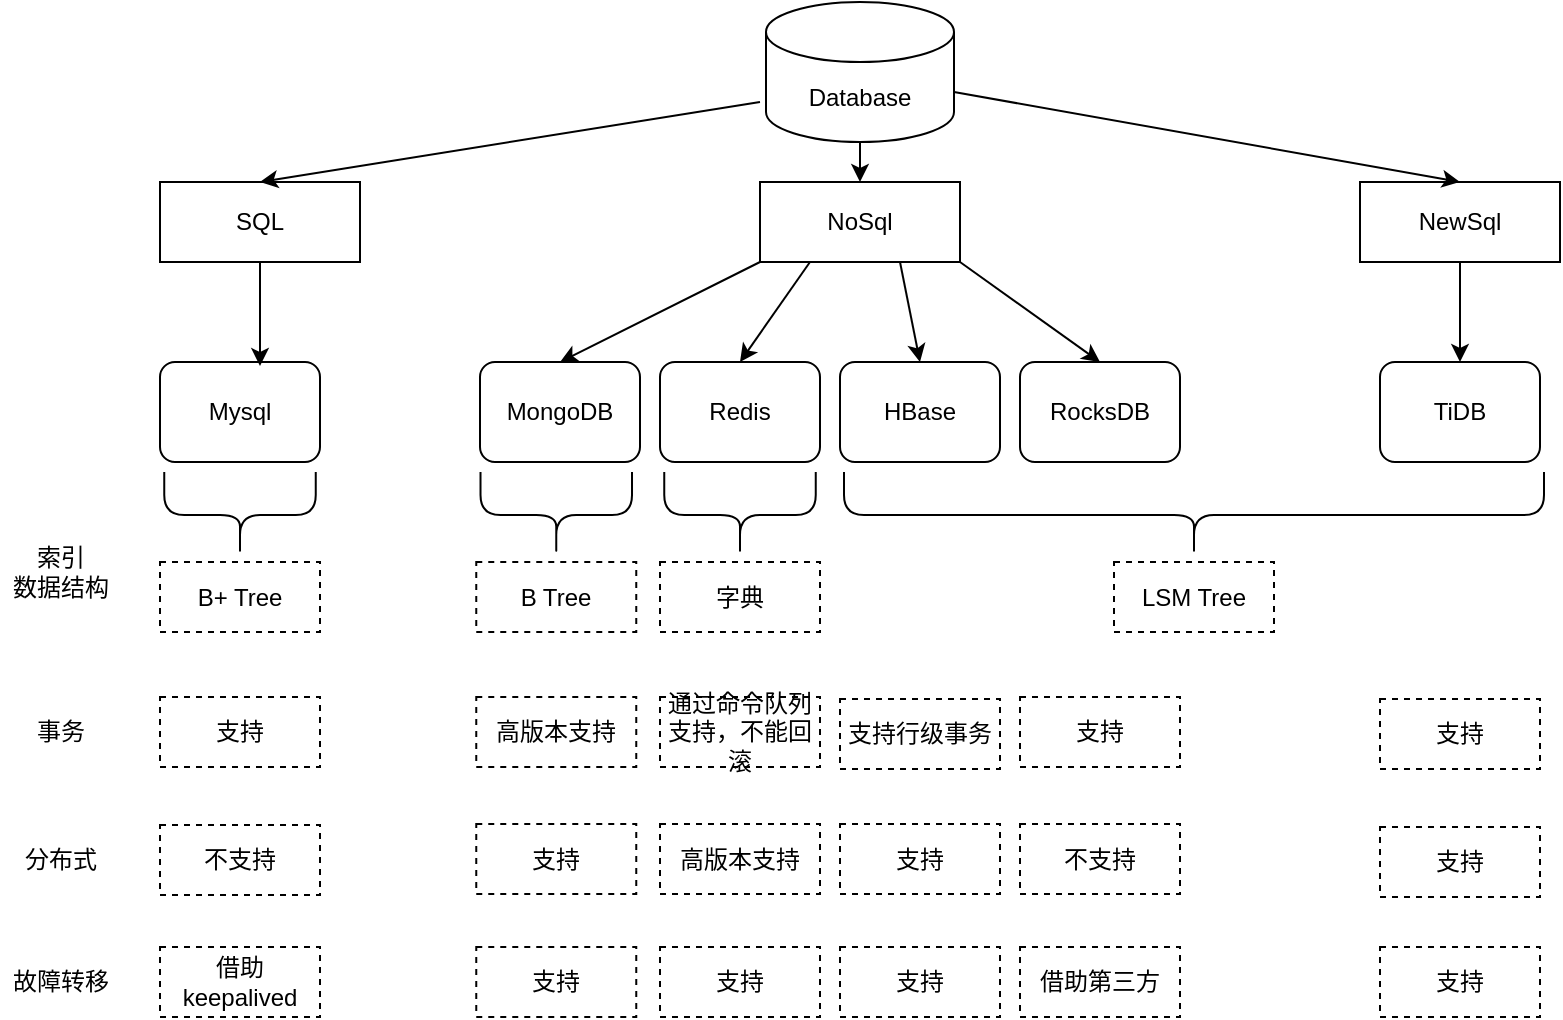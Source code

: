 <mxfile version="15.2.9" type="github">
  <diagram id="DRu2gxSG5SPX4MMIGEa3" name="Page-1">
    <mxGraphModel dx="868" dy="450" grid="1" gridSize="10" guides="1" tooltips="1" connect="1" arrows="1" fold="1" page="1" pageScale="1" pageWidth="827" pageHeight="1169" math="0" shadow="0">
      <root>
        <mxCell id="0" />
        <mxCell id="1" parent="0" />
        <mxCell id="0nGu9uPeD8ZVMmO9TPRt-2" value="Database" style="shape=cylinder3;whiteSpace=wrap;html=1;boundedLbl=1;backgroundOutline=1;size=15;" parent="1" vertex="1">
          <mxGeometry x="403" y="30" width="94" height="70" as="geometry" />
        </mxCell>
        <mxCell id="0nGu9uPeD8ZVMmO9TPRt-3" value="SQL" style="rounded=0;whiteSpace=wrap;html=1;" parent="1" vertex="1">
          <mxGeometry x="100" y="120" width="100" height="40" as="geometry" />
        </mxCell>
        <mxCell id="0nGu9uPeD8ZVMmO9TPRt-4" value="NoSql" style="rounded=0;whiteSpace=wrap;html=1;" parent="1" vertex="1">
          <mxGeometry x="400" y="120" width="100" height="40" as="geometry" />
        </mxCell>
        <mxCell id="0nGu9uPeD8ZVMmO9TPRt-5" value="NewSql" style="rounded=0;whiteSpace=wrap;html=1;" parent="1" vertex="1">
          <mxGeometry x="700" y="120" width="100" height="40" as="geometry" />
        </mxCell>
        <mxCell id="0nGu9uPeD8ZVMmO9TPRt-6" value="Mysql" style="rounded=1;whiteSpace=wrap;html=1;" parent="1" vertex="1">
          <mxGeometry x="100" y="210" width="80" height="50" as="geometry" />
        </mxCell>
        <mxCell id="0nGu9uPeD8ZVMmO9TPRt-7" value="MongoDB" style="rounded=1;whiteSpace=wrap;html=1;" parent="1" vertex="1">
          <mxGeometry x="260" y="210" width="80" height="50" as="geometry" />
        </mxCell>
        <mxCell id="0nGu9uPeD8ZVMmO9TPRt-8" value="TiDB" style="rounded=1;whiteSpace=wrap;html=1;" parent="1" vertex="1">
          <mxGeometry x="710" y="210" width="80" height="50" as="geometry" />
        </mxCell>
        <mxCell id="0nGu9uPeD8ZVMmO9TPRt-9" value="Redis" style="rounded=1;whiteSpace=wrap;html=1;" parent="1" vertex="1">
          <mxGeometry x="350" y="210" width="80" height="50" as="geometry" />
        </mxCell>
        <mxCell id="0nGu9uPeD8ZVMmO9TPRt-10" value="HBase" style="rounded=1;whiteSpace=wrap;html=1;" parent="1" vertex="1">
          <mxGeometry x="440" y="210" width="80" height="50" as="geometry" />
        </mxCell>
        <mxCell id="0nGu9uPeD8ZVMmO9TPRt-11" value="RocksDB" style="rounded=1;whiteSpace=wrap;html=1;" parent="1" vertex="1">
          <mxGeometry x="530" y="210" width="80" height="50" as="geometry" />
        </mxCell>
        <mxCell id="0nGu9uPeD8ZVMmO9TPRt-12" value="" style="endArrow=classic;html=1;entryX=0.5;entryY=0;entryDx=0;entryDy=0;" parent="1" target="0nGu9uPeD8ZVMmO9TPRt-3" edge="1">
          <mxGeometry width="50" height="50" relative="1" as="geometry">
            <mxPoint x="400" y="80" as="sourcePoint" />
            <mxPoint x="160" y="130" as="targetPoint" />
          </mxGeometry>
        </mxCell>
        <mxCell id="0nGu9uPeD8ZVMmO9TPRt-15" value="" style="endArrow=classic;html=1;exitX=0.5;exitY=1;exitDx=0;exitDy=0;exitPerimeter=0;" parent="1" source="0nGu9uPeD8ZVMmO9TPRt-2" target="0nGu9uPeD8ZVMmO9TPRt-4" edge="1">
          <mxGeometry width="50" height="50" relative="1" as="geometry">
            <mxPoint x="390" y="258" as="sourcePoint" />
            <mxPoint x="520" y="170" as="targetPoint" />
          </mxGeometry>
        </mxCell>
        <mxCell id="0nGu9uPeD8ZVMmO9TPRt-16" value="" style="endArrow=classic;html=1;entryX=0.5;entryY=0;entryDx=0;entryDy=0;exitX=1;exitY=0;exitDx=0;exitDy=45;exitPerimeter=0;" parent="1" source="0nGu9uPeD8ZVMmO9TPRt-2" target="0nGu9uPeD8ZVMmO9TPRt-5" edge="1">
          <mxGeometry width="50" height="50" relative="1" as="geometry">
            <mxPoint x="390" y="260" as="sourcePoint" />
            <mxPoint x="440" y="210" as="targetPoint" />
          </mxGeometry>
        </mxCell>
        <mxCell id="0nGu9uPeD8ZVMmO9TPRt-17" value="" style="endArrow=classic;html=1;exitX=0.5;exitY=1;exitDx=0;exitDy=0;entryX=0.625;entryY=0.04;entryDx=0;entryDy=0;entryPerimeter=0;" parent="1" source="0nGu9uPeD8ZVMmO9TPRt-3" target="0nGu9uPeD8ZVMmO9TPRt-6" edge="1">
          <mxGeometry width="50" height="50" relative="1" as="geometry">
            <mxPoint x="390" y="260" as="sourcePoint" />
            <mxPoint x="440" y="210" as="targetPoint" />
          </mxGeometry>
        </mxCell>
        <mxCell id="0nGu9uPeD8ZVMmO9TPRt-18" value="" style="endArrow=classic;html=1;entryX=0.5;entryY=0;entryDx=0;entryDy=0;exitX=0.5;exitY=1;exitDx=0;exitDy=0;" parent="1" source="0nGu9uPeD8ZVMmO9TPRt-5" target="0nGu9uPeD8ZVMmO9TPRt-8" edge="1">
          <mxGeometry width="50" height="50" relative="1" as="geometry">
            <mxPoint x="390" y="260" as="sourcePoint" />
            <mxPoint x="440" y="210" as="targetPoint" />
          </mxGeometry>
        </mxCell>
        <mxCell id="0nGu9uPeD8ZVMmO9TPRt-19" value="" style="endArrow=classic;html=1;exitX=0;exitY=1;exitDx=0;exitDy=0;" parent="1" source="0nGu9uPeD8ZVMmO9TPRt-4" edge="1">
          <mxGeometry width="50" height="50" relative="1" as="geometry">
            <mxPoint x="390" y="260" as="sourcePoint" />
            <mxPoint x="300" y="210" as="targetPoint" />
          </mxGeometry>
        </mxCell>
        <mxCell id="0nGu9uPeD8ZVMmO9TPRt-20" value="" style="endArrow=classic;html=1;exitX=0.25;exitY=1;exitDx=0;exitDy=0;entryX=0.5;entryY=0;entryDx=0;entryDy=0;" parent="1" source="0nGu9uPeD8ZVMmO9TPRt-4" target="0nGu9uPeD8ZVMmO9TPRt-9" edge="1">
          <mxGeometry width="50" height="50" relative="1" as="geometry">
            <mxPoint x="390" y="260" as="sourcePoint" />
            <mxPoint x="440" y="210" as="targetPoint" />
          </mxGeometry>
        </mxCell>
        <mxCell id="0nGu9uPeD8ZVMmO9TPRt-21" value="" style="endArrow=classic;html=1;entryX=0.5;entryY=0;entryDx=0;entryDy=0;" parent="1" target="0nGu9uPeD8ZVMmO9TPRt-10" edge="1">
          <mxGeometry width="50" height="50" relative="1" as="geometry">
            <mxPoint x="470" y="160" as="sourcePoint" />
            <mxPoint x="440" y="210" as="targetPoint" />
          </mxGeometry>
        </mxCell>
        <mxCell id="0nGu9uPeD8ZVMmO9TPRt-22" value="" style="endArrow=classic;html=1;entryX=0.5;entryY=0;entryDx=0;entryDy=0;exitX=1;exitY=1;exitDx=0;exitDy=0;" parent="1" source="0nGu9uPeD8ZVMmO9TPRt-4" target="0nGu9uPeD8ZVMmO9TPRt-11" edge="1">
          <mxGeometry width="50" height="50" relative="1" as="geometry">
            <mxPoint x="390" y="260" as="sourcePoint" />
            <mxPoint x="440" y="210" as="targetPoint" />
          </mxGeometry>
        </mxCell>
        <mxCell id="p9qC6Sfa_oU3Ob1x9fZa-5" value="索引&lt;br&gt;数据结构" style="text;html=1;resizable=0;autosize=1;align=center;verticalAlign=middle;points=[];fillColor=none;strokeColor=none;rounded=0;" vertex="1" parent="1">
          <mxGeometry x="20" y="300" width="60" height="30" as="geometry" />
        </mxCell>
        <mxCell id="p9qC6Sfa_oU3Ob1x9fZa-11" value="" style="shape=curlyBracket;whiteSpace=wrap;html=1;rounded=1;flipH=1;rotation=90;" vertex="1" parent="1">
          <mxGeometry x="595.5" y="111.5" width="43" height="350" as="geometry" />
        </mxCell>
        <mxCell id="p9qC6Sfa_oU3Ob1x9fZa-13" value="LSM Tree" style="rounded=0;whiteSpace=wrap;html=1;dashed=1;" vertex="1" parent="1">
          <mxGeometry x="577" y="310" width="80" height="35" as="geometry" />
        </mxCell>
        <mxCell id="p9qC6Sfa_oU3Ob1x9fZa-14" value="" style="shape=curlyBracket;whiteSpace=wrap;html=1;rounded=1;flipH=1;rotation=90;" vertex="1" parent="1">
          <mxGeometry x="276.63" y="248.63" width="43" height="75.75" as="geometry" />
        </mxCell>
        <mxCell id="p9qC6Sfa_oU3Ob1x9fZa-15" value="" style="shape=curlyBracket;whiteSpace=wrap;html=1;rounded=1;flipH=1;rotation=90;" vertex="1" parent="1">
          <mxGeometry x="368.5" y="248.63" width="43" height="75.75" as="geometry" />
        </mxCell>
        <mxCell id="p9qC6Sfa_oU3Ob1x9fZa-16" value="" style="shape=curlyBracket;whiteSpace=wrap;html=1;rounded=1;flipH=1;rotation=90;" vertex="1" parent="1">
          <mxGeometry x="118.5" y="248.63" width="43" height="75.75" as="geometry" />
        </mxCell>
        <mxCell id="p9qC6Sfa_oU3Ob1x9fZa-17" value="B+ Tree" style="rounded=0;whiteSpace=wrap;html=1;dashed=1;" vertex="1" parent="1">
          <mxGeometry x="100" y="310" width="80" height="35" as="geometry" />
        </mxCell>
        <mxCell id="p9qC6Sfa_oU3Ob1x9fZa-18" value="B Tree" style="rounded=0;whiteSpace=wrap;html=1;dashed=1;" vertex="1" parent="1">
          <mxGeometry x="258.13" y="310" width="80" height="35" as="geometry" />
        </mxCell>
        <mxCell id="p9qC6Sfa_oU3Ob1x9fZa-19" value="字典" style="rounded=0;whiteSpace=wrap;html=1;dashed=1;" vertex="1" parent="1">
          <mxGeometry x="350" y="310" width="80" height="35" as="geometry" />
        </mxCell>
        <mxCell id="p9qC6Sfa_oU3Ob1x9fZa-20" value="事务" style="text;html=1;resizable=0;autosize=1;align=center;verticalAlign=middle;points=[];fillColor=none;strokeColor=none;rounded=0;" vertex="1" parent="1">
          <mxGeometry x="30" y="385" width="40" height="20" as="geometry" />
        </mxCell>
        <mxCell id="p9qC6Sfa_oU3Ob1x9fZa-21" value="分布式" style="text;html=1;resizable=0;autosize=1;align=center;verticalAlign=middle;points=[];fillColor=none;strokeColor=none;rounded=0;" vertex="1" parent="1">
          <mxGeometry x="25" y="448.5" width="50" height="20" as="geometry" />
        </mxCell>
        <mxCell id="p9qC6Sfa_oU3Ob1x9fZa-22" value="故障转移" style="text;html=1;resizable=0;autosize=1;align=center;verticalAlign=middle;points=[];fillColor=none;strokeColor=none;rounded=0;" vertex="1" parent="1">
          <mxGeometry x="20" y="510" width="60" height="20" as="geometry" />
        </mxCell>
        <mxCell id="p9qC6Sfa_oU3Ob1x9fZa-23" value="支持" style="rounded=0;whiteSpace=wrap;html=1;dashed=1;" vertex="1" parent="1">
          <mxGeometry x="100" y="377.5" width="80" height="35" as="geometry" />
        </mxCell>
        <mxCell id="p9qC6Sfa_oU3Ob1x9fZa-24" value="不支持" style="rounded=0;whiteSpace=wrap;html=1;dashed=1;" vertex="1" parent="1">
          <mxGeometry x="100" y="441.5" width="80" height="35" as="geometry" />
        </mxCell>
        <mxCell id="p9qC6Sfa_oU3Ob1x9fZa-25" value="通过命令队列支持，不能回滚" style="rounded=0;whiteSpace=wrap;html=1;dashed=1;" vertex="1" parent="1">
          <mxGeometry x="350" y="377.5" width="80" height="35" as="geometry" />
        </mxCell>
        <mxCell id="p9qC6Sfa_oU3Ob1x9fZa-26" value="支持" style="rounded=0;whiteSpace=wrap;html=1;dashed=1;" vertex="1" parent="1">
          <mxGeometry x="710" y="378.5" width="80" height="35" as="geometry" />
        </mxCell>
        <mxCell id="p9qC6Sfa_oU3Ob1x9fZa-27" value="支持" style="rounded=0;whiteSpace=wrap;html=1;dashed=1;" vertex="1" parent="1">
          <mxGeometry x="710" y="442.5" width="80" height="35" as="geometry" />
        </mxCell>
        <mxCell id="p9qC6Sfa_oU3Ob1x9fZa-28" value="支持行级事务" style="rounded=0;whiteSpace=wrap;html=1;dashed=1;" vertex="1" parent="1">
          <mxGeometry x="440" y="378.5" width="80" height="35" as="geometry" />
        </mxCell>
        <mxCell id="p9qC6Sfa_oU3Ob1x9fZa-29" value="高版本支持" style="rounded=0;whiteSpace=wrap;html=1;dashed=1;" vertex="1" parent="1">
          <mxGeometry x="258.13" y="377.5" width="80" height="35" as="geometry" />
        </mxCell>
        <mxCell id="p9qC6Sfa_oU3Ob1x9fZa-30" value="支持" style="rounded=0;whiteSpace=wrap;html=1;dashed=1;" vertex="1" parent="1">
          <mxGeometry x="530" y="377.5" width="80" height="35" as="geometry" />
        </mxCell>
        <mxCell id="p9qC6Sfa_oU3Ob1x9fZa-31" value="支持" style="rounded=0;whiteSpace=wrap;html=1;dashed=1;" vertex="1" parent="1">
          <mxGeometry x="258.13" y="441" width="80" height="35" as="geometry" />
        </mxCell>
        <mxCell id="p9qC6Sfa_oU3Ob1x9fZa-32" value="高版本支持" style="rounded=0;whiteSpace=wrap;html=1;dashed=1;" vertex="1" parent="1">
          <mxGeometry x="350" y="441" width="80" height="35" as="geometry" />
        </mxCell>
        <mxCell id="p9qC6Sfa_oU3Ob1x9fZa-33" value="支持" style="rounded=0;whiteSpace=wrap;html=1;dashed=1;" vertex="1" parent="1">
          <mxGeometry x="440" y="441" width="80" height="35" as="geometry" />
        </mxCell>
        <mxCell id="p9qC6Sfa_oU3Ob1x9fZa-34" value="不支持" style="rounded=0;whiteSpace=wrap;html=1;dashed=1;" vertex="1" parent="1">
          <mxGeometry x="530" y="441" width="80" height="35" as="geometry" />
        </mxCell>
        <mxCell id="p9qC6Sfa_oU3Ob1x9fZa-35" value="借助keepalived&lt;span style=&quot;color: rgba(0 , 0 , 0 , 0) ; font-family: monospace ; font-size: 0px&quot;&gt;%3CmxGraphModel%3E%3Croot%3E%3CmxCell%20id%3D%220%22%2F%3E%3CmxCell%20id%3D%221%22%20parent%3D%220%22%2F%3E%3CmxCell%20id%3D%222%22%20value%3D%22%E4%B8%8D%E6%94%AF%E6%8C%81%22%20style%3D%22rounded%3D0%3BwhiteSpace%3Dwrap%3Bhtml%3D1%3Bdashed%3D1%3B%22%20vertex%3D%221%22%20parent%3D%221%22%3E%3CmxGeometry%20x%3D%22100%22%20y%3D%22441.5%22%20width%3D%2280%22%20height%3D%2235%22%20as%3D%22geometry%22%2F%3E%3C%2FmxCell%3E%3C%2Froot%3E%3C%2FmxGraphModel%3E&lt;/span&gt;" style="rounded=0;whiteSpace=wrap;html=1;dashed=1;" vertex="1" parent="1">
          <mxGeometry x="100" y="502.5" width="80" height="35" as="geometry" />
        </mxCell>
        <mxCell id="p9qC6Sfa_oU3Ob1x9fZa-36" value="支持" style="rounded=0;whiteSpace=wrap;html=1;dashed=1;" vertex="1" parent="1">
          <mxGeometry x="350" y="502.5" width="80" height="35" as="geometry" />
        </mxCell>
        <mxCell id="p9qC6Sfa_oU3Ob1x9fZa-37" value="支持" style="rounded=0;whiteSpace=wrap;html=1;dashed=1;" vertex="1" parent="1">
          <mxGeometry x="258.13" y="502.5" width="80" height="35" as="geometry" />
        </mxCell>
        <mxCell id="p9qC6Sfa_oU3Ob1x9fZa-38" value="借助第三方&lt;span style=&quot;color: rgba(0 , 0 , 0 , 0) ; font-family: monospace ; font-size: 0px&quot;&gt;%3CmxGraphModel%3E%3Croot%3E%3CmxCell%20id%3D%220%22%2F%3E%3CmxCell%20id%3D%221%22%20parent%3D%220%22%2F%3E%3CmxCell%20id%3D%222%22%20value%3D%22%E4%B8%8D%E6%94%AF%E6%8C%81%22%20style%3D%22rounded%3D0%3BwhiteSpace%3Dwrap%3Bhtml%3D1%3Bdashed%3D1%3B%22%20vertex%3D%221%22%20parent%3D%221%22%3E%3CmxGeometry%20x%3D%22100%22%20y%3D%22441.5%22%20width%3D%2280%22%20height%3D%2235%22%20as%3D%22geometry%22%2F%3E%3C%2FmxCell%3E%3C%2Froot%3E%3C%2FmxGraphModel%3E&lt;/span&gt;" style="rounded=0;whiteSpace=wrap;html=1;dashed=1;" vertex="1" parent="1">
          <mxGeometry x="530" y="502.5" width="80" height="35" as="geometry" />
        </mxCell>
        <mxCell id="p9qC6Sfa_oU3Ob1x9fZa-39" value="支持" style="rounded=0;whiteSpace=wrap;html=1;dashed=1;" vertex="1" parent="1">
          <mxGeometry x="440" y="502.5" width="80" height="35" as="geometry" />
        </mxCell>
        <mxCell id="p9qC6Sfa_oU3Ob1x9fZa-40" value="支持" style="rounded=0;whiteSpace=wrap;html=1;dashed=1;" vertex="1" parent="1">
          <mxGeometry x="710" y="502.5" width="80" height="35" as="geometry" />
        </mxCell>
      </root>
    </mxGraphModel>
  </diagram>
</mxfile>

